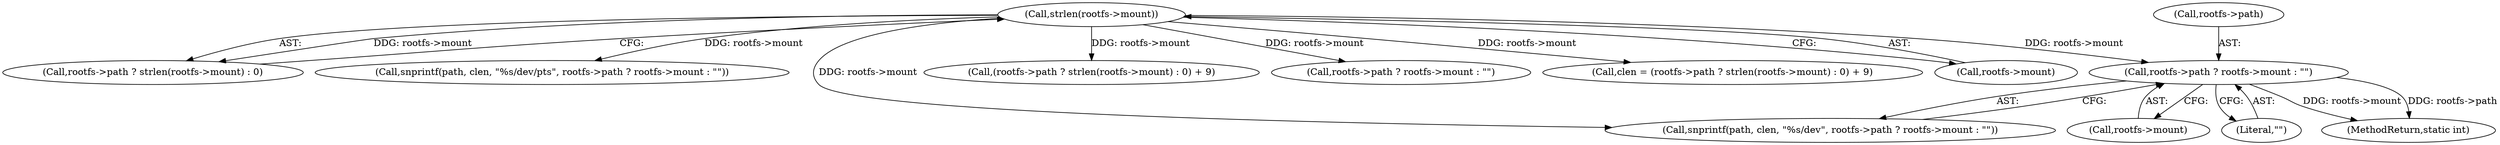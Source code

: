 digraph "0_lxc_592fd47a6245508b79fe6ac819fe6d3b2c1289be_4@pointer" {
"1000135" [label="(Call,rootfs->path ? rootfs->mount : \"\")"];
"1000119" [label="(Call,strlen(rootfs->mount))"];
"1000115" [label="(Call,rootfs->path ? strlen(rootfs->mount) : 0)"];
"1000183" [label="(Call,snprintf(path, clen, \"%s/dev/pts\", rootfs->path ? rootfs->mount : \"\"))"];
"1000139" [label="(Call,rootfs->mount)"];
"1000131" [label="(Call,snprintf(path, clen, \"%s/dev\", rootfs->path ? rootfs->mount : \"\"))"];
"1000114" [label="(Call,(rootfs->path ? strlen(rootfs->mount) : 0) + 9)"];
"1000187" [label="(Call,rootfs->path ? rootfs->mount : \"\")"];
"1000112" [label="(Call,clen = (rootfs->path ? strlen(rootfs->mount) : 0) + 9)"];
"1000120" [label="(Call,rootfs->mount)"];
"1000142" [label="(Literal,\"\")"];
"1000119" [label="(Call,strlen(rootfs->mount))"];
"1000236" [label="(MethodReturn,static int)"];
"1000136" [label="(Call,rootfs->path)"];
"1000135" [label="(Call,rootfs->path ? rootfs->mount : \"\")"];
"1000135" -> "1000131"  [label="AST: "];
"1000135" -> "1000139"  [label="CFG: "];
"1000135" -> "1000142"  [label="CFG: "];
"1000136" -> "1000135"  [label="AST: "];
"1000139" -> "1000135"  [label="AST: "];
"1000142" -> "1000135"  [label="AST: "];
"1000131" -> "1000135"  [label="CFG: "];
"1000135" -> "1000236"  [label="DDG: rootfs->mount"];
"1000135" -> "1000236"  [label="DDG: rootfs->path"];
"1000119" -> "1000135"  [label="DDG: rootfs->mount"];
"1000119" -> "1000115"  [label="AST: "];
"1000119" -> "1000120"  [label="CFG: "];
"1000120" -> "1000119"  [label="AST: "];
"1000115" -> "1000119"  [label="CFG: "];
"1000119" -> "1000112"  [label="DDG: rootfs->mount"];
"1000119" -> "1000114"  [label="DDG: rootfs->mount"];
"1000119" -> "1000115"  [label="DDG: rootfs->mount"];
"1000119" -> "1000131"  [label="DDG: rootfs->mount"];
"1000119" -> "1000183"  [label="DDG: rootfs->mount"];
"1000119" -> "1000187"  [label="DDG: rootfs->mount"];
}
